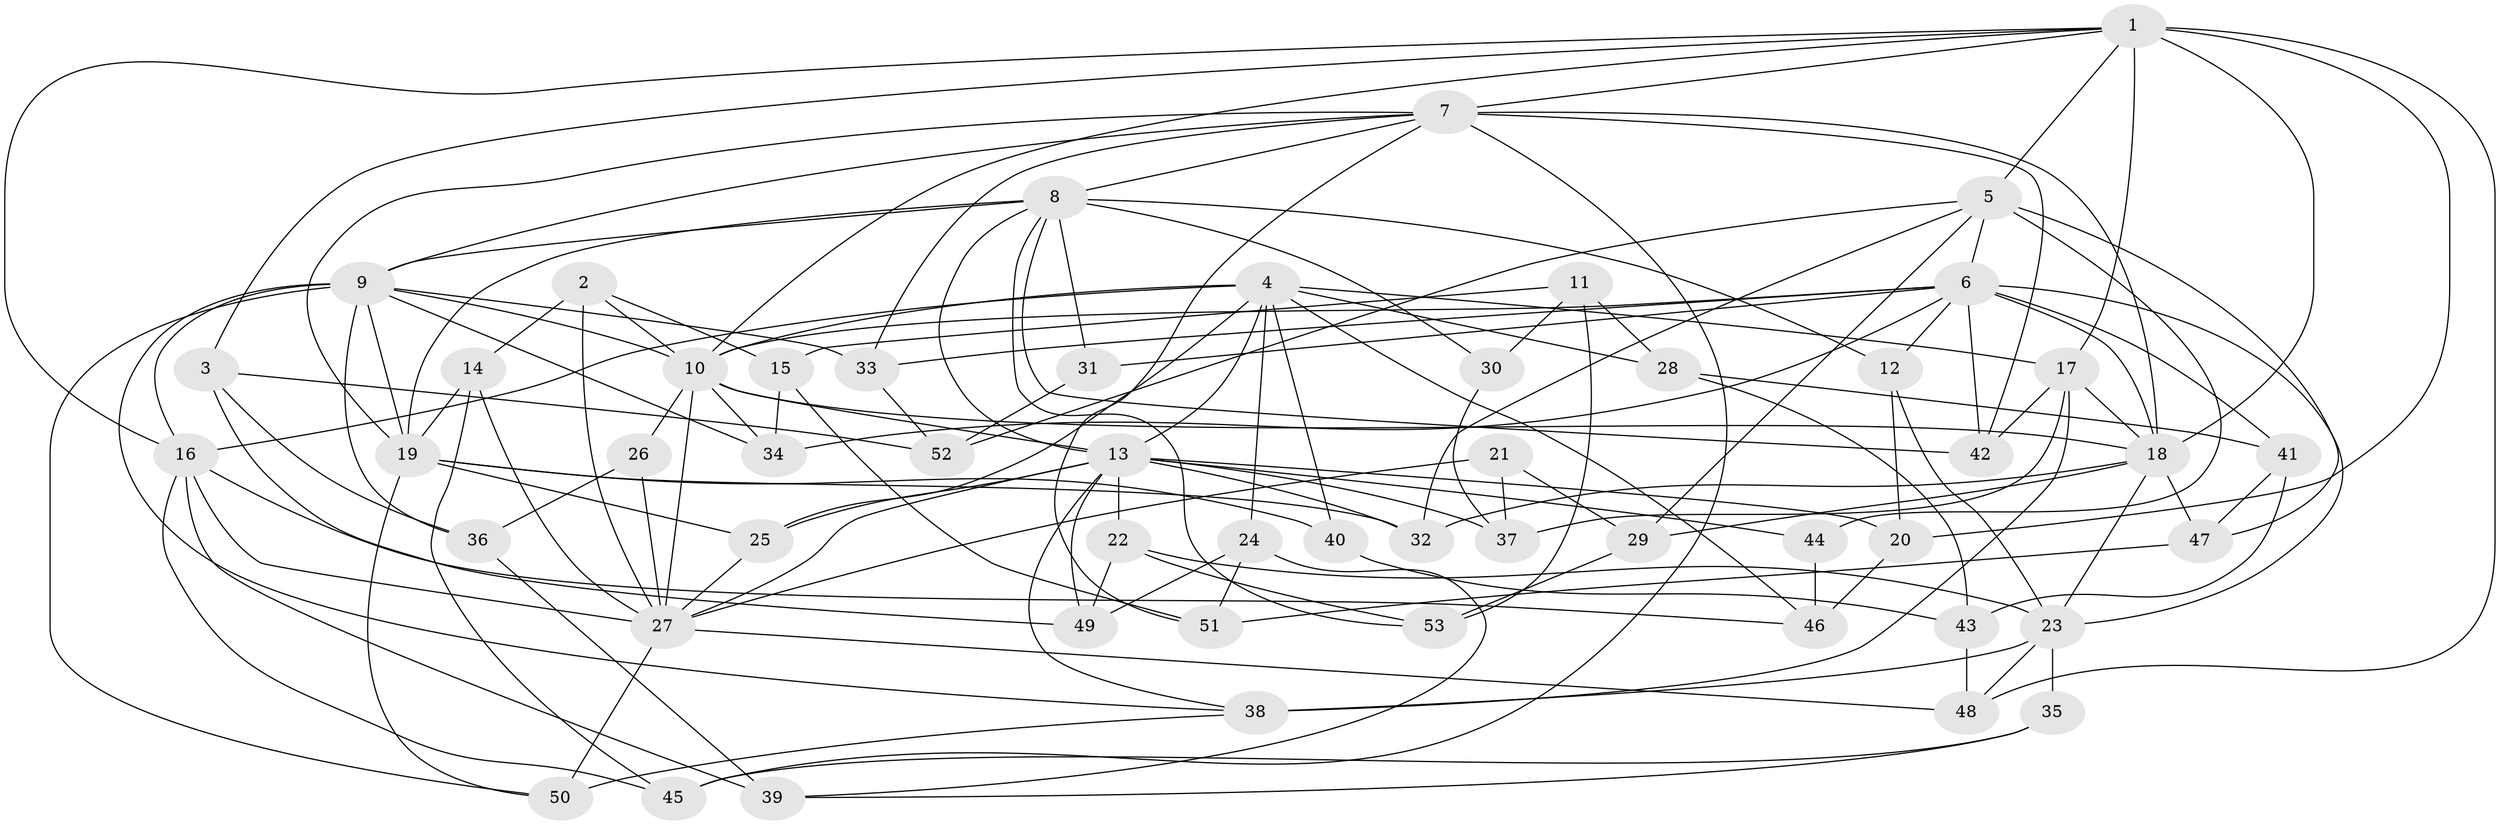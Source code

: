 // original degree distribution, {4: 1.0}
// Generated by graph-tools (version 1.1) at 2025/38/03/09/25 02:38:02]
// undirected, 53 vertices, 139 edges
graph export_dot {
graph [start="1"]
  node [color=gray90,style=filled];
  1;
  2;
  3;
  4;
  5;
  6;
  7;
  8;
  9;
  10;
  11;
  12;
  13;
  14;
  15;
  16;
  17;
  18;
  19;
  20;
  21;
  22;
  23;
  24;
  25;
  26;
  27;
  28;
  29;
  30;
  31;
  32;
  33;
  34;
  35;
  36;
  37;
  38;
  39;
  40;
  41;
  42;
  43;
  44;
  45;
  46;
  47;
  48;
  49;
  50;
  51;
  52;
  53;
  1 -- 3 [weight=1.0];
  1 -- 5 [weight=1.0];
  1 -- 7 [weight=2.0];
  1 -- 10 [weight=1.0];
  1 -- 16 [weight=1.0];
  1 -- 17 [weight=1.0];
  1 -- 18 [weight=3.0];
  1 -- 20 [weight=1.0];
  1 -- 48 [weight=1.0];
  2 -- 10 [weight=1.0];
  2 -- 14 [weight=1.0];
  2 -- 15 [weight=1.0];
  2 -- 27 [weight=1.0];
  3 -- 36 [weight=1.0];
  3 -- 49 [weight=1.0];
  3 -- 52 [weight=1.0];
  4 -- 10 [weight=1.0];
  4 -- 13 [weight=1.0];
  4 -- 16 [weight=2.0];
  4 -- 17 [weight=1.0];
  4 -- 24 [weight=1.0];
  4 -- 25 [weight=1.0];
  4 -- 28 [weight=1.0];
  4 -- 40 [weight=1.0];
  4 -- 46 [weight=1.0];
  5 -- 6 [weight=1.0];
  5 -- 29 [weight=1.0];
  5 -- 32 [weight=1.0];
  5 -- 44 [weight=2.0];
  5 -- 47 [weight=1.0];
  5 -- 52 [weight=1.0];
  6 -- 10 [weight=1.0];
  6 -- 12 [weight=1.0];
  6 -- 18 [weight=2.0];
  6 -- 23 [weight=2.0];
  6 -- 31 [weight=1.0];
  6 -- 33 [weight=1.0];
  6 -- 34 [weight=1.0];
  6 -- 41 [weight=1.0];
  6 -- 42 [weight=1.0];
  7 -- 8 [weight=1.0];
  7 -- 9 [weight=1.0];
  7 -- 18 [weight=1.0];
  7 -- 19 [weight=1.0];
  7 -- 33 [weight=1.0];
  7 -- 42 [weight=1.0];
  7 -- 45 [weight=1.0];
  7 -- 51 [weight=1.0];
  8 -- 9 [weight=1.0];
  8 -- 12 [weight=1.0];
  8 -- 13 [weight=1.0];
  8 -- 19 [weight=2.0];
  8 -- 30 [weight=2.0];
  8 -- 31 [weight=2.0];
  8 -- 42 [weight=1.0];
  8 -- 53 [weight=1.0];
  9 -- 10 [weight=1.0];
  9 -- 16 [weight=1.0];
  9 -- 19 [weight=1.0];
  9 -- 33 [weight=1.0];
  9 -- 34 [weight=1.0];
  9 -- 36 [weight=1.0];
  9 -- 38 [weight=1.0];
  9 -- 50 [weight=1.0];
  10 -- 13 [weight=1.0];
  10 -- 18 [weight=1.0];
  10 -- 26 [weight=1.0];
  10 -- 27 [weight=1.0];
  10 -- 34 [weight=1.0];
  11 -- 15 [weight=1.0];
  11 -- 28 [weight=1.0];
  11 -- 30 [weight=1.0];
  11 -- 53 [weight=1.0];
  12 -- 20 [weight=1.0];
  12 -- 23 [weight=1.0];
  13 -- 20 [weight=1.0];
  13 -- 22 [weight=1.0];
  13 -- 25 [weight=1.0];
  13 -- 27 [weight=1.0];
  13 -- 32 [weight=1.0];
  13 -- 37 [weight=1.0];
  13 -- 38 [weight=1.0];
  13 -- 44 [weight=1.0];
  13 -- 49 [weight=1.0];
  14 -- 19 [weight=1.0];
  14 -- 27 [weight=1.0];
  14 -- 45 [weight=1.0];
  15 -- 34 [weight=1.0];
  15 -- 51 [weight=1.0];
  16 -- 27 [weight=1.0];
  16 -- 39 [weight=1.0];
  16 -- 45 [weight=1.0];
  16 -- 46 [weight=1.0];
  17 -- 18 [weight=1.0];
  17 -- 37 [weight=1.0];
  17 -- 38 [weight=1.0];
  17 -- 42 [weight=1.0];
  18 -- 23 [weight=1.0];
  18 -- 29 [weight=1.0];
  18 -- 32 [weight=1.0];
  18 -- 47 [weight=1.0];
  19 -- 25 [weight=1.0];
  19 -- 32 [weight=1.0];
  19 -- 40 [weight=2.0];
  19 -- 50 [weight=1.0];
  20 -- 46 [weight=1.0];
  21 -- 27 [weight=2.0];
  21 -- 29 [weight=1.0];
  21 -- 37 [weight=1.0];
  22 -- 23 [weight=1.0];
  22 -- 49 [weight=1.0];
  22 -- 53 [weight=1.0];
  23 -- 35 [weight=2.0];
  23 -- 38 [weight=2.0];
  23 -- 48 [weight=1.0];
  24 -- 39 [weight=1.0];
  24 -- 49 [weight=1.0];
  24 -- 51 [weight=1.0];
  25 -- 27 [weight=1.0];
  26 -- 27 [weight=2.0];
  26 -- 36 [weight=1.0];
  27 -- 48 [weight=1.0];
  27 -- 50 [weight=1.0];
  28 -- 41 [weight=1.0];
  28 -- 43 [weight=1.0];
  29 -- 53 [weight=1.0];
  30 -- 37 [weight=1.0];
  31 -- 52 [weight=1.0];
  33 -- 52 [weight=1.0];
  35 -- 39 [weight=1.0];
  35 -- 45 [weight=1.0];
  36 -- 39 [weight=1.0];
  38 -- 50 [weight=1.0];
  40 -- 43 [weight=1.0];
  41 -- 43 [weight=1.0];
  41 -- 47 [weight=1.0];
  43 -- 48 [weight=1.0];
  44 -- 46 [weight=1.0];
  47 -- 51 [weight=1.0];
}
